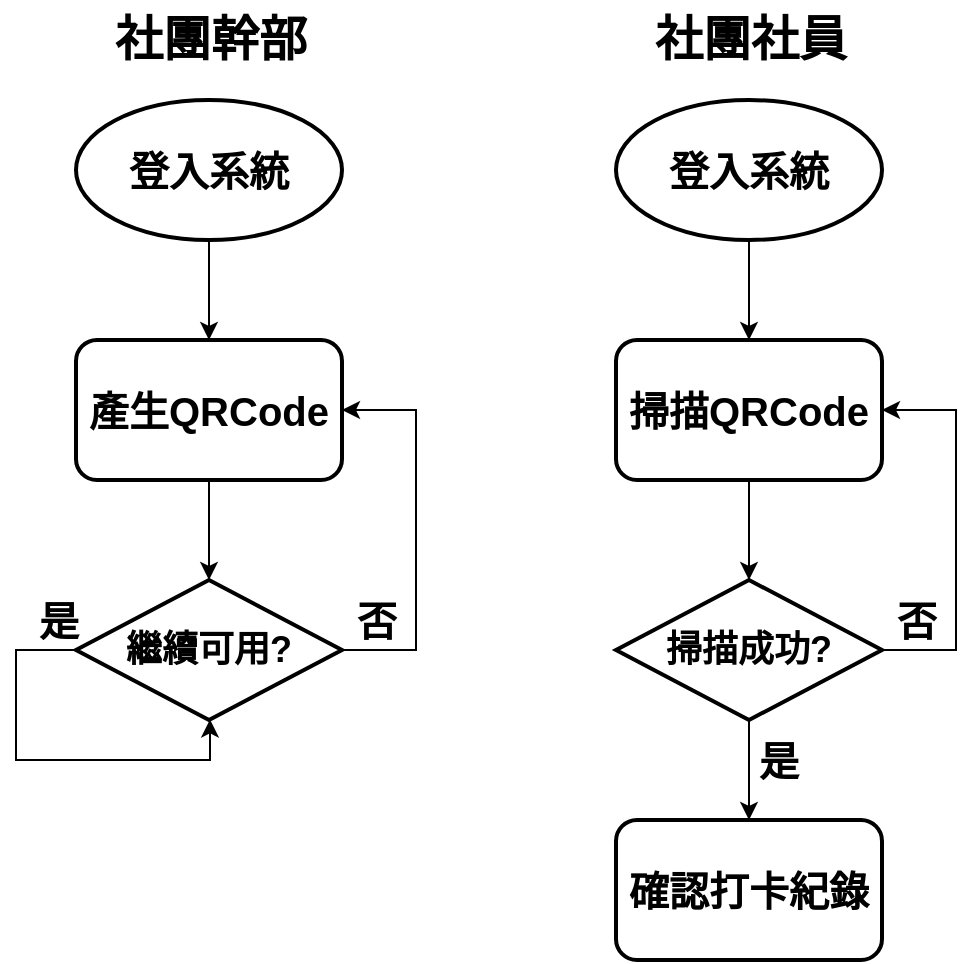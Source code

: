 <mxfile version="13.3.0" type="device"><diagram id="ixwqHk2Q7yA895Bhlluw" name="第1頁"><mxGraphModel dx="1038" dy="499" grid="1" gridSize="10" guides="1" tooltips="1" connect="1" arrows="1" fold="1" page="1" pageScale="1" pageWidth="1000" pageHeight="550" math="0" shadow="0"><root><mxCell id="0"/><mxCell id="1" parent="0"/><mxCell id="2NJZH5bMPRc83X0q8vC0-6" style="edgeStyle=orthogonalEdgeStyle;rounded=0;orthogonalLoop=1;jettySize=auto;html=1;" edge="1" parent="1" source="2NJZH5bMPRc83X0q8vC0-3" target="2NJZH5bMPRc83X0q8vC0-4"><mxGeometry relative="1" as="geometry"/></mxCell><mxCell id="2NJZH5bMPRc83X0q8vC0-3" value="&lt;span style=&quot;font-size: 20px&quot;&gt;&lt;b&gt;登入系統&lt;/b&gt;&lt;/span&gt;" style="strokeWidth=2;html=1;shape=mxgraph.flowchart.start_1;whiteSpace=wrap;" vertex="1" parent="1"><mxGeometry x="140" y="60" width="133" height="70" as="geometry"/></mxCell><mxCell id="2NJZH5bMPRc83X0q8vC0-15" style="edgeStyle=orthogonalEdgeStyle;rounded=0;orthogonalLoop=1;jettySize=auto;html=1;" edge="1" parent="1" source="2NJZH5bMPRc83X0q8vC0-4" target="2NJZH5bMPRc83X0q8vC0-13"><mxGeometry relative="1" as="geometry"/></mxCell><mxCell id="2NJZH5bMPRc83X0q8vC0-4" value="&lt;span style=&quot;font-size: 20px&quot;&gt;&lt;b&gt;產生QRCode&lt;/b&gt;&lt;/span&gt;" style="rounded=1;whiteSpace=wrap;html=1;strokeWidth=2;" vertex="1" parent="1"><mxGeometry x="140" y="180" width="133" height="70" as="geometry"/></mxCell><mxCell id="2NJZH5bMPRc83X0q8vC0-11" style="edgeStyle=orthogonalEdgeStyle;rounded=0;orthogonalLoop=1;jettySize=auto;html=1;" edge="1" parent="1" source="2NJZH5bMPRc83X0q8vC0-9" target="2NJZH5bMPRc83X0q8vC0-10"><mxGeometry relative="1" as="geometry"/></mxCell><mxCell id="2NJZH5bMPRc83X0q8vC0-9" value="&lt;span style=&quot;font-size: 20px&quot;&gt;&lt;b&gt;登入系統&lt;/b&gt;&lt;/span&gt;" style="strokeWidth=2;html=1;shape=mxgraph.flowchart.start_1;whiteSpace=wrap;" vertex="1" parent="1"><mxGeometry x="410" y="60" width="133" height="70" as="geometry"/></mxCell><mxCell id="2NJZH5bMPRc83X0q8vC0-17" style="edgeStyle=orthogonalEdgeStyle;curved=1;rounded=0;orthogonalLoop=1;jettySize=auto;html=1;" edge="1" parent="1" source="2NJZH5bMPRc83X0q8vC0-10" target="2NJZH5bMPRc83X0q8vC0-12"><mxGeometry relative="1" as="geometry"/></mxCell><mxCell id="2NJZH5bMPRc83X0q8vC0-10" value="&lt;span style=&quot;font-size: 20px&quot;&gt;&lt;b&gt;掃描QRCode&lt;/b&gt;&lt;/span&gt;" style="rounded=1;whiteSpace=wrap;html=1;strokeWidth=2;" vertex="1" parent="1"><mxGeometry x="410" y="180" width="133" height="70" as="geometry"/></mxCell><mxCell id="2NJZH5bMPRc83X0q8vC0-21" value="&lt;b&gt;&lt;font style=&quot;font-size: 20px&quot;&gt;是&lt;/font&gt;&lt;/b&gt;" style="edgeStyle=orthogonalEdgeStyle;curved=1;rounded=0;orthogonalLoop=1;jettySize=auto;html=1;" edge="1" parent="1" source="2NJZH5bMPRc83X0q8vC0-12" target="2NJZH5bMPRc83X0q8vC0-20"><mxGeometry x="-0.2" y="14" relative="1" as="geometry"><mxPoint as="offset"/></mxGeometry></mxCell><mxCell id="2NJZH5bMPRc83X0q8vC0-22" value="&lt;b&gt;&lt;font style=&quot;font-size: 20px&quot;&gt;否&lt;/font&gt;&lt;/b&gt;" style="edgeStyle=orthogonalEdgeStyle;rounded=0;orthogonalLoop=1;jettySize=auto;html=1;entryX=1;entryY=0.5;entryDx=0;entryDy=0;" edge="1" parent="1" source="2NJZH5bMPRc83X0q8vC0-12" target="2NJZH5bMPRc83X0q8vC0-10"><mxGeometry x="-0.464" y="20" relative="1" as="geometry"><Array as="points"><mxPoint x="580" y="335"/><mxPoint x="580" y="215"/></Array><mxPoint as="offset"/></mxGeometry></mxCell><mxCell id="2NJZH5bMPRc83X0q8vC0-12" value="&lt;b&gt;&lt;font style=&quot;font-size: 18px&quot;&gt;掃描成功?&lt;/font&gt;&lt;br&gt;&lt;/b&gt;" style="rhombus;whiteSpace=wrap;html=1;strokeWidth=2;" vertex="1" parent="1"><mxGeometry x="410" y="300" width="133" height="70" as="geometry"/></mxCell><mxCell id="2NJZH5bMPRc83X0q8vC0-14" value="&lt;font style=&quot;font-size: 20px&quot;&gt;&lt;b&gt;是&lt;/b&gt;&lt;/font&gt;" style="edgeStyle=orthogonalEdgeStyle;rounded=0;orthogonalLoop=1;jettySize=auto;html=1;" edge="1" parent="1"><mxGeometry x="-0.91" y="-15" relative="1" as="geometry"><mxPoint x="140" y="335" as="sourcePoint"/><mxPoint x="207" y="369.737" as="targetPoint"/><Array as="points"><mxPoint x="110" y="335"/><mxPoint x="110" y="390"/><mxPoint x="207" y="390"/></Array><mxPoint as="offset"/></mxGeometry></mxCell><mxCell id="2NJZH5bMPRc83X0q8vC0-16" value="&lt;b&gt;&lt;font style=&quot;font-size: 20px&quot;&gt;否&lt;/font&gt;&lt;/b&gt;" style="edgeStyle=orthogonalEdgeStyle;rounded=0;orthogonalLoop=1;jettySize=auto;html=1;" edge="1" parent="1" source="2NJZH5bMPRc83X0q8vC0-13" target="2NJZH5bMPRc83X0q8vC0-4"><mxGeometry x="-0.464" y="20" relative="1" as="geometry"><Array as="points"><mxPoint x="310" y="335"/><mxPoint x="310" y="215"/></Array><mxPoint as="offset"/></mxGeometry></mxCell><mxCell id="2NJZH5bMPRc83X0q8vC0-13" value="&lt;b&gt;&lt;span style=&quot;font-size: 18px&quot;&gt;繼續可用?&lt;/span&gt;&lt;br&gt;&lt;/b&gt;" style="rhombus;whiteSpace=wrap;html=1;strokeWidth=2;" vertex="1" parent="1"><mxGeometry x="140" y="300" width="133" height="70" as="geometry"/></mxCell><mxCell id="2NJZH5bMPRc83X0q8vC0-18" value="社團幹部" style="text;strokeColor=none;fillColor=none;html=1;fontSize=24;fontStyle=1;verticalAlign=middle;align=center;" vertex="1" parent="1"><mxGeometry x="157" y="10" width="100" height="40" as="geometry"/></mxCell><mxCell id="2NJZH5bMPRc83X0q8vC0-19" value="社團社員" style="text;strokeColor=none;fillColor=none;html=1;fontSize=24;fontStyle=1;verticalAlign=middle;align=center;" vertex="1" parent="1"><mxGeometry x="427" y="10" width="100" height="40" as="geometry"/></mxCell><mxCell id="2NJZH5bMPRc83X0q8vC0-20" value="&lt;span style=&quot;font-size: 20px&quot;&gt;&lt;b&gt;確認打卡紀錄&lt;/b&gt;&lt;/span&gt;" style="rounded=1;whiteSpace=wrap;html=1;strokeWidth=2;" vertex="1" parent="1"><mxGeometry x="410" y="420" width="133" height="70" as="geometry"/></mxCell></root></mxGraphModel></diagram></mxfile>